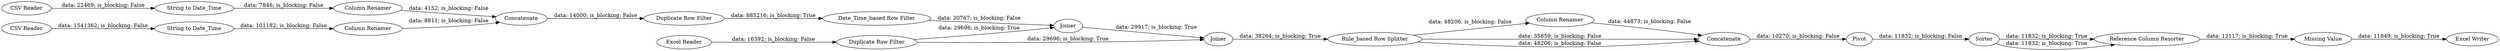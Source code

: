 digraph {
	"-7232115585818978048_18" [label="Column Renamer"]
	"-7232115585818978048_1" [label="CSV Reader"]
	"-7232115585818978048_5" [label="String to Date_Time"]
	"-7232115585818978048_4" [label="String to Date_Time"]
	"-7232115585818978048_15" [label=Sorter]
	"-7232115585818978048_21" [label="Excel Writer"]
	"-7232115585818978048_19" [label=Concatenate]
	"-7232115585818978048_12" [label="Duplicate Row Filter"]
	"-7232115585818978048_10" [label="Date_Time_based Row Filter"]
	"-7232115585818978048_16" [label="Reference Column Resorter"]
	"-7232115585818978048_14" [label=Pivot]
	"-7232115585818978048_2" [label="CSV Reader"]
	"-7232115585818978048_8" [label=Concatenate]
	"-7232115585818978048_20" [label="Missing Value"]
	"-7232115585818978048_11" [label=Joiner]
	"-7232115585818978048_3" [label="Excel Reader"]
	"-7232115585818978048_13" [label=Joiner]
	"-7232115585818978048_9" [label="Duplicate Row Filter"]
	"-7232115585818978048_6" [label="Column Renamer"]
	"-7232115585818978048_7" [label="Column Renamer"]
	"-7232115585818978048_17" [label="Rule_based Row Splitter"]
	"-7232115585818978048_19" -> "-7232115585818978048_14" [label="data: 10270; is_blocking: False"]
	"-7232115585818978048_16" -> "-7232115585818978048_20" [label="data: 12117; is_blocking: True"]
	"-7232115585818978048_12" -> "-7232115585818978048_11" [label="data: 29696; is_blocking: True"]
	"-7232115585818978048_12" -> "-7232115585818978048_13" [label="data: 29696; is_blocking: True"]
	"-7232115585818978048_13" -> "-7232115585818978048_17" [label="data: 38264; is_blocking: True"]
	"-7232115585818978048_8" -> "-7232115585818978048_9" [label="data: 14000; is_blocking: False"]
	"-7232115585818978048_15" -> "-7232115585818978048_16" [label="data: 11832; is_blocking: True"]
	"-7232115585818978048_15" -> "-7232115585818978048_16" [label="data: 11832; is_blocking: True"]
	"-7232115585818978048_5" -> "-7232115585818978048_7" [label="data: 101182; is_blocking: False"]
	"-7232115585818978048_6" -> "-7232115585818978048_8" [label="data: 4152; is_blocking: False"]
	"-7232115585818978048_20" -> "-7232115585818978048_21" [label="data: 11849; is_blocking: True"]
	"-7232115585818978048_17" -> "-7232115585818978048_19" [label="data: 35859; is_blocking: False"]
	"-7232115585818978048_9" -> "-7232115585818978048_10" [label="data: 885216; is_blocking: True"]
	"-7232115585818978048_1" -> "-7232115585818978048_5" [label="data: 1541362; is_blocking: False"]
	"-7232115585818978048_10" -> "-7232115585818978048_11" [label="data: 20767; is_blocking: False"]
	"-7232115585818978048_4" -> "-7232115585818978048_6" [label="data: 7846; is_blocking: False"]
	"-7232115585818978048_17" -> "-7232115585818978048_19" [label="data: 48206; is_blocking: False"]
	"-7232115585818978048_17" -> "-7232115585818978048_18" [label="data: 48206; is_blocking: False"]
	"-7232115585818978048_7" -> "-7232115585818978048_8" [label="data: 8811; is_blocking: False"]
	"-7232115585818978048_11" -> "-7232115585818978048_13" [label="data: 29917; is_blocking: True"]
	"-7232115585818978048_2" -> "-7232115585818978048_4" [label="data: 22469; is_blocking: False"]
	"-7232115585818978048_18" -> "-7232115585818978048_19" [label="data: 44873; is_blocking: False"]
	"-7232115585818978048_14" -> "-7232115585818978048_15" [label="data: 11832; is_blocking: False"]
	"-7232115585818978048_3" -> "-7232115585818978048_12" [label="data: 16392; is_blocking: False"]
	rankdir=LR
}
